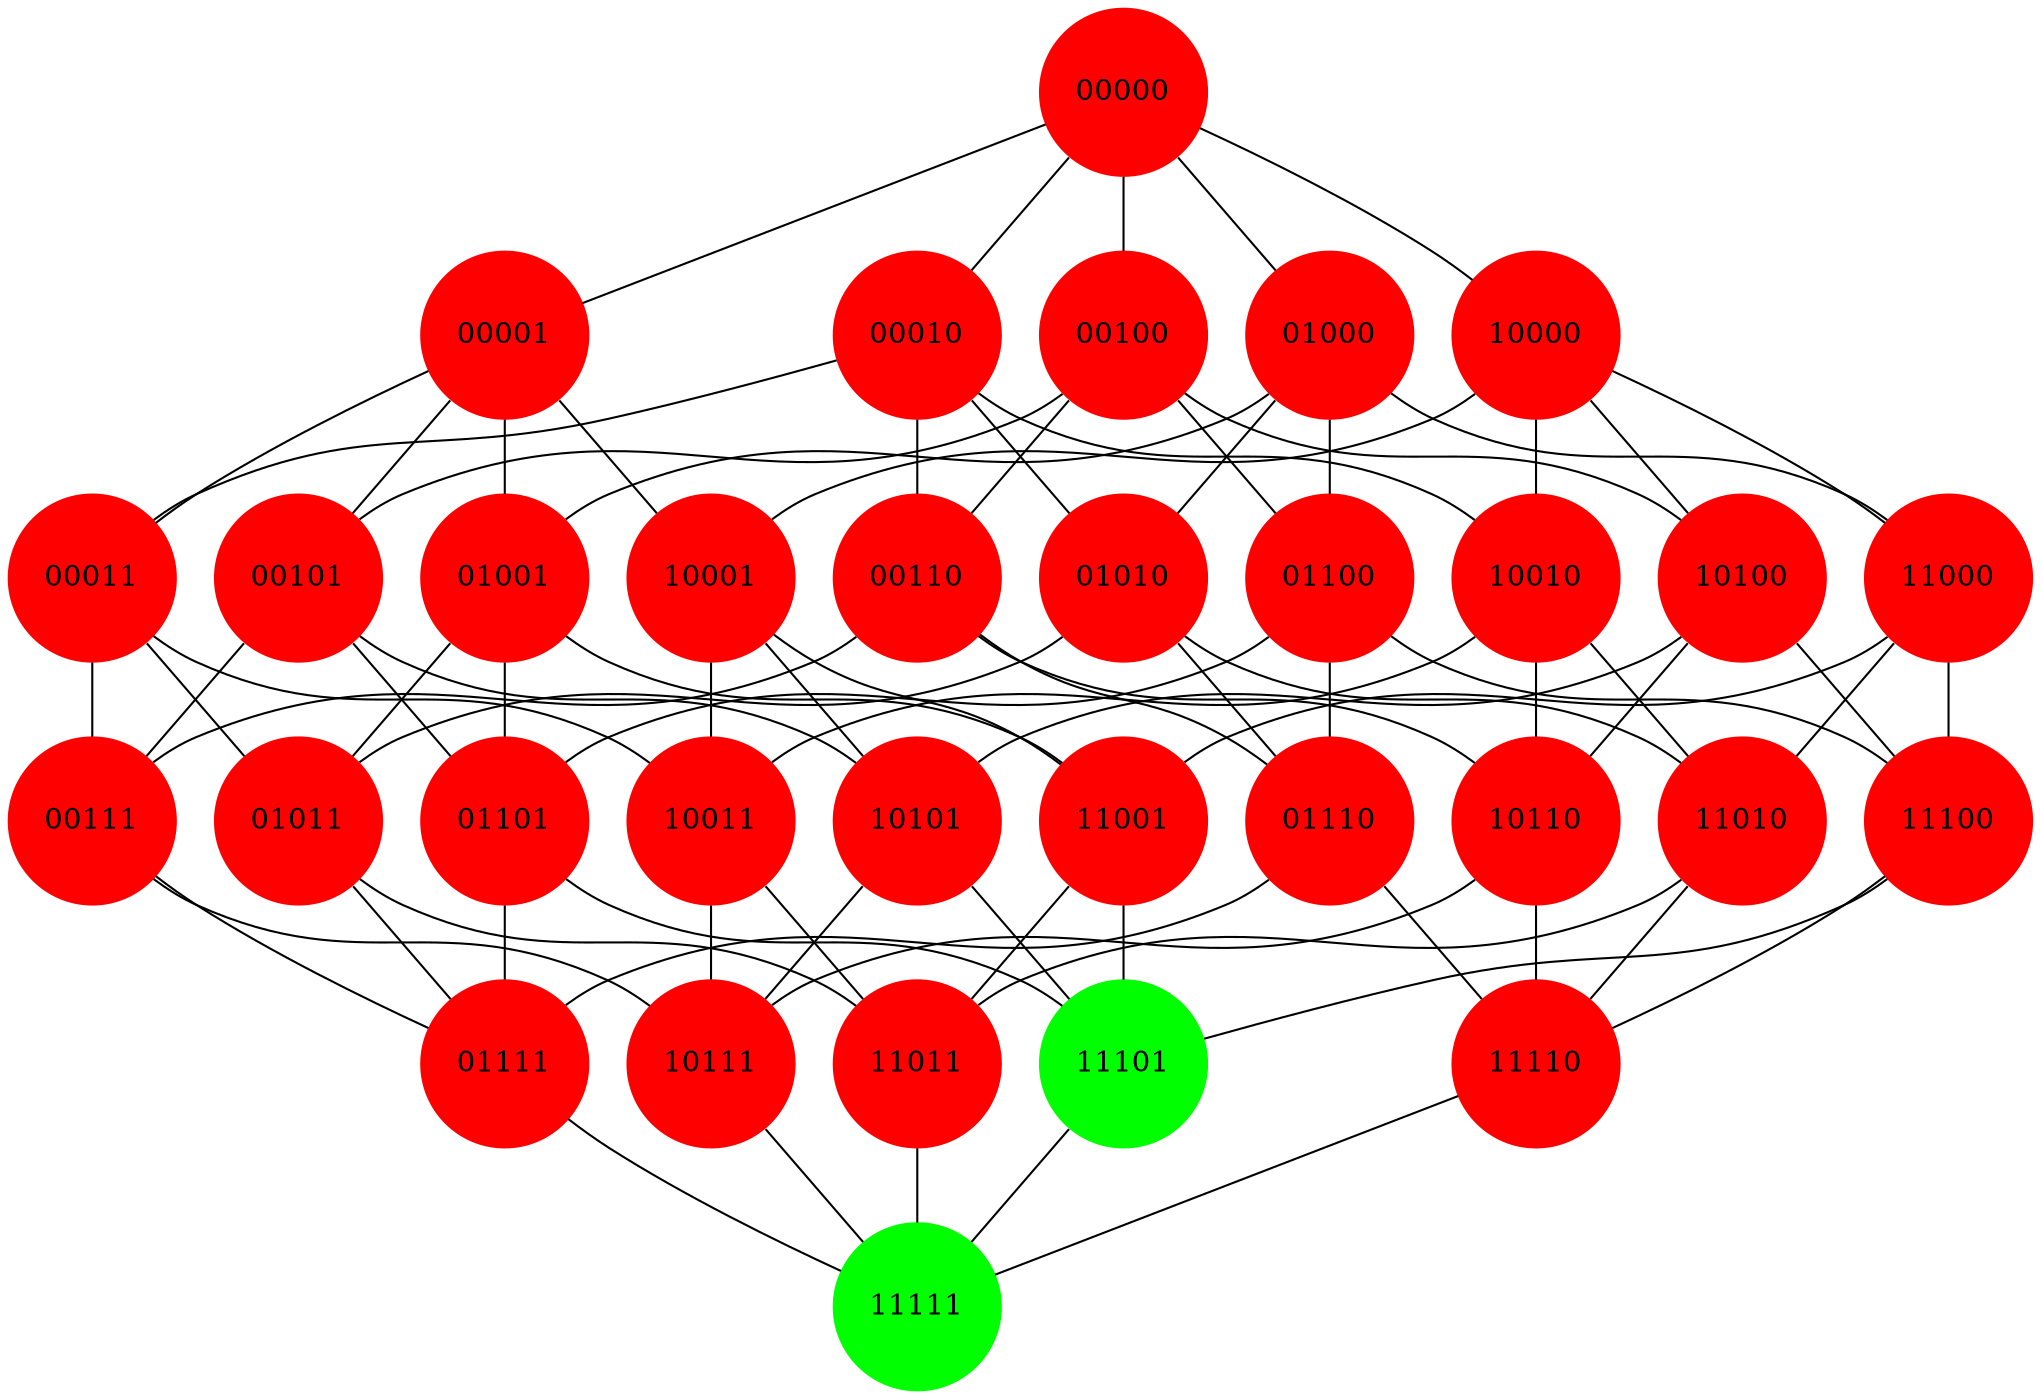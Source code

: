 digraph{
        rankdir=BT
        node[shape=circle, style=filled, label=""]
        edge[dir=none]
11111 [ color = green, label = "11111"]
01111 [ color = red, label = "01111"]
10111 [ color = red, label = "10111"]
11011 [ color = red, label = "11011"]
11101 [ color = green, label = "11101"]
11110 [ color = red, label = "11110"]
00111 [ color = red, label = "00111"]
01011 [ color = red, label = "01011"]
01101 [ color = red, label = "01101"]
01110 [ color = red, label = "01110"]
10011 [ color = red, label = "10011"]
10101 [ color = red, label = "10101"]
10110 [ color = red, label = "10110"]
11001 [ color = red, label = "11001"]
11010 [ color = red, label = "11010"]
11100 [ color = red, label = "11100"]
00011 [ color = red, label = "00011"]
00101 [ color = red, label = "00101"]
00110 [ color = red, label = "00110"]
01001 [ color = red, label = "01001"]
01010 [ color = red, label = "01010"]
01100 [ color = red, label = "01100"]
10001 [ color = red, label = "10001"]
10010 [ color = red, label = "10010"]
10100 [ color = red, label = "10100"]
11000 [ color = red, label = "11000"]
00001 [ color = red, label = "00001"]
00010 [ color = red, label = "00010"]
00100 [ color = red, label = "00100"]
01000 [ color = red, label = "01000"]
10000 [ color = red, label = "10000"]
00000 [ color = red, label = "00000"]
11111 -> 01111
11111 -> 10111
11111 -> 11011
11111 -> 11101
11111 -> 11110
01111 -> 00111
10111 -> 00111
01111 -> 01011
11011 -> 01011
01111 -> 01101
11101 -> 01101
01111 -> 01110
11110 -> 01110
10111 -> 10011
11011 -> 10011
10111 -> 10101
11101 -> 10101
10111 -> 10110
11110 -> 10110
11011 -> 11001
11101 -> 11001
11011 -> 11010
11110 -> 11010
11101 -> 11100
11110 -> 11100
00111 -> 00011
01011 -> 00011
10011 -> 00011
00111 -> 00101
01101 -> 00101
10101 -> 00101
00111 -> 00110
01110 -> 00110
10110 -> 00110
01011 -> 01001
01101 -> 01001
11001 -> 01001
01011 -> 01010
01110 -> 01010
11010 -> 01010
01101 -> 01100
01110 -> 01100
11100 -> 01100
10011 -> 10001
10101 -> 10001
11001 -> 10001
10011 -> 10010
10110 -> 10010
11010 -> 10010
10101 -> 10100
10110 -> 10100
11100 -> 10100
11001 -> 11000
11010 -> 11000
11100 -> 11000
00011 -> 00001
00101 -> 00001
01001 -> 00001
10001 -> 00001
00011 -> 00010
00110 -> 00010
01010 -> 00010
10010 -> 00010
00101 -> 00100
00110 -> 00100
01100 -> 00100
10100 -> 00100
01001 -> 01000
01010 -> 01000
01100 -> 01000
11000 -> 01000
10001 -> 10000
10010 -> 10000
10100 -> 10000
11000 -> 10000
00001 -> 00000
00010 -> 00000
00100 -> 00000
01000 -> 00000
10000 -> 00000
}